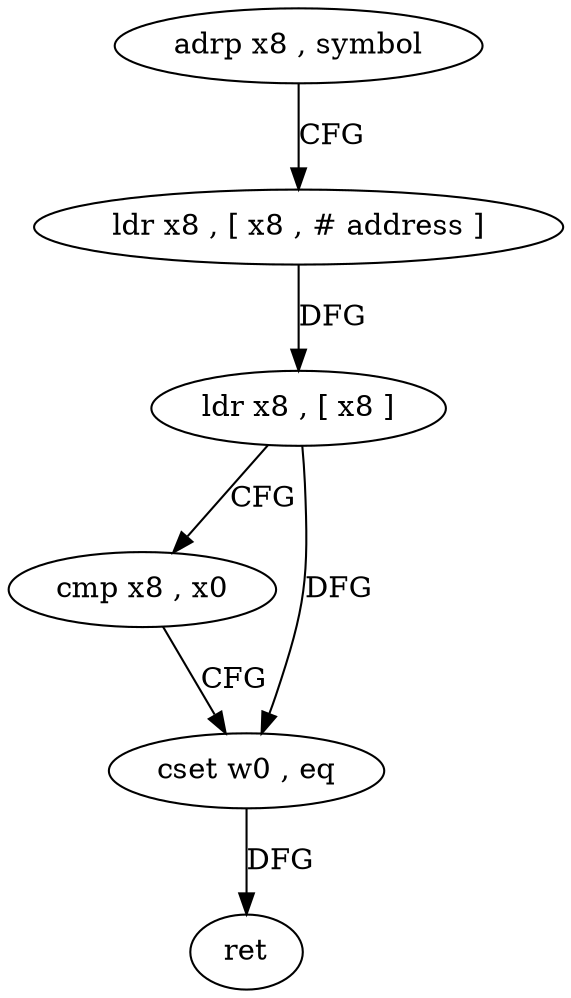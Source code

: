 digraph "func" {
"4203964" [label = "adrp x8 , symbol" ]
"4203968" [label = "ldr x8 , [ x8 , # address ]" ]
"4203972" [label = "ldr x8 , [ x8 ]" ]
"4203976" [label = "cmp x8 , x0" ]
"4203980" [label = "cset w0 , eq" ]
"4203984" [label = "ret" ]
"4203964" -> "4203968" [ label = "CFG" ]
"4203968" -> "4203972" [ label = "DFG" ]
"4203972" -> "4203976" [ label = "CFG" ]
"4203972" -> "4203980" [ label = "DFG" ]
"4203976" -> "4203980" [ label = "CFG" ]
"4203980" -> "4203984" [ label = "DFG" ]
}
